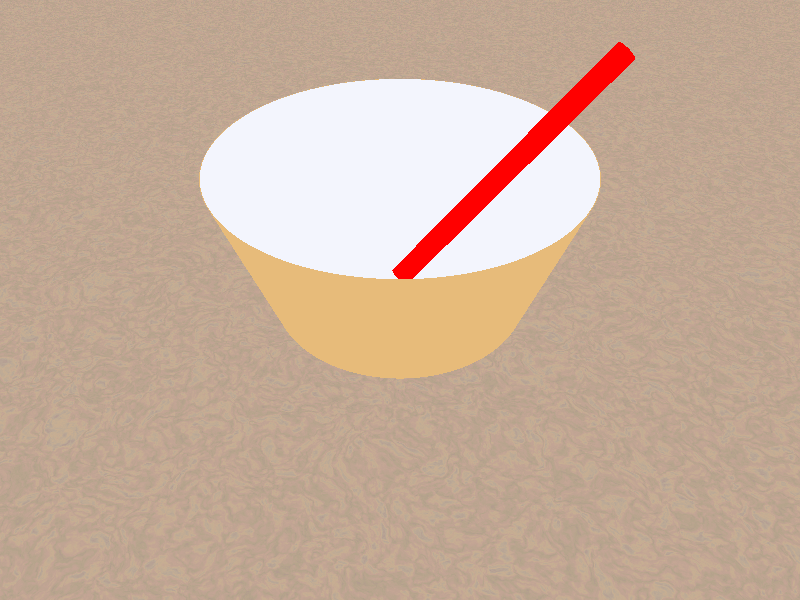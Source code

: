 
#include "colors.inc"    
#include "stones.inc"


background { color White }        

plane {<0,1,0>,0 texture {T_Stone1}} 


camera {   
  location <10,20,-20>
  look_at <0,0,0>    

}


light_source {<0, 25, -25>rgb <.95,.97,1>}       

  
union{     
    difference{           
        cone {<0,1,0>,6,<0,8,0>,8 pigment {Gold}}
        cone {<0,1.1,0>,6,<0,8.1,0>,8 pigment {Silver}}   
   }   
}

cylinder{<0,1.5,0>,<7,11.1,7>,0.5 pigment{Red}}
    
